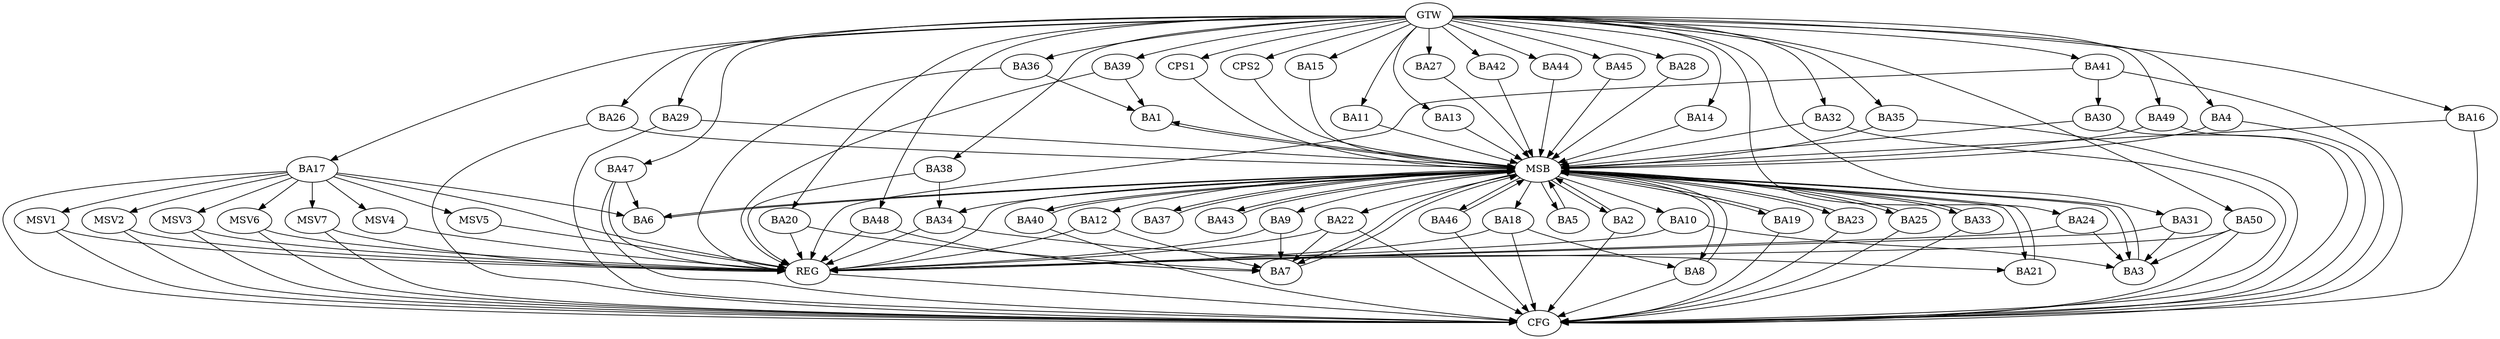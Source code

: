 strict digraph G {
  BA1 [ label="BA1" ];
  BA2 [ label="BA2" ];
  BA3 [ label="BA3" ];
  BA4 [ label="BA4" ];
  BA5 [ label="BA5" ];
  BA6 [ label="BA6" ];
  BA7 [ label="BA7" ];
  BA8 [ label="BA8" ];
  BA9 [ label="BA9" ];
  BA10 [ label="BA10" ];
  BA11 [ label="BA11" ];
  BA12 [ label="BA12" ];
  BA13 [ label="BA13" ];
  BA14 [ label="BA14" ];
  BA15 [ label="BA15" ];
  BA16 [ label="BA16" ];
  BA17 [ label="BA17" ];
  BA18 [ label="BA18" ];
  BA19 [ label="BA19" ];
  BA20 [ label="BA20" ];
  BA21 [ label="BA21" ];
  BA22 [ label="BA22" ];
  BA23 [ label="BA23" ];
  BA24 [ label="BA24" ];
  BA25 [ label="BA25" ];
  BA26 [ label="BA26" ];
  BA27 [ label="BA27" ];
  BA28 [ label="BA28" ];
  BA29 [ label="BA29" ];
  BA30 [ label="BA30" ];
  BA31 [ label="BA31" ];
  BA32 [ label="BA32" ];
  BA33 [ label="BA33" ];
  BA34 [ label="BA34" ];
  BA35 [ label="BA35" ];
  BA36 [ label="BA36" ];
  BA37 [ label="BA37" ];
  BA38 [ label="BA38" ];
  BA39 [ label="BA39" ];
  BA40 [ label="BA40" ];
  BA41 [ label="BA41" ];
  BA42 [ label="BA42" ];
  BA43 [ label="BA43" ];
  BA44 [ label="BA44" ];
  BA45 [ label="BA45" ];
  BA46 [ label="BA46" ];
  BA47 [ label="BA47" ];
  BA48 [ label="BA48" ];
  BA49 [ label="BA49" ];
  BA50 [ label="BA50" ];
  CPS1 [ label="CPS1" ];
  CPS2 [ label="CPS2" ];
  GTW [ label="GTW" ];
  REG [ label="REG" ];
  MSB [ label="MSB" ];
  CFG [ label="CFG" ];
  MSV1 [ label="MSV1" ];
  MSV2 [ label="MSV2" ];
  MSV3 [ label="MSV3" ];
  MSV4 [ label="MSV4" ];
  MSV5 [ label="MSV5" ];
  MSV6 [ label="MSV6" ];
  MSV7 [ label="MSV7" ];
  BA9 -> BA7;
  BA10 -> BA3;
  BA12 -> BA7;
  BA17 -> BA6;
  BA18 -> BA8;
  BA20 -> BA7;
  BA22 -> BA7;
  BA24 -> BA3;
  BA31 -> BA3;
  BA34 -> BA21;
  BA36 -> BA1;
  BA38 -> BA34;
  BA39 -> BA1;
  BA41 -> BA30;
  BA47 -> BA6;
  BA48 -> BA7;
  BA50 -> BA3;
  GTW -> BA4;
  GTW -> BA11;
  GTW -> BA13;
  GTW -> BA14;
  GTW -> BA15;
  GTW -> BA16;
  GTW -> BA17;
  GTW -> BA20;
  GTW -> BA24;
  GTW -> BA26;
  GTW -> BA27;
  GTW -> BA28;
  GTW -> BA29;
  GTW -> BA31;
  GTW -> BA32;
  GTW -> BA35;
  GTW -> BA36;
  GTW -> BA38;
  GTW -> BA39;
  GTW -> BA41;
  GTW -> BA42;
  GTW -> BA44;
  GTW -> BA45;
  GTW -> BA47;
  GTW -> BA48;
  GTW -> BA49;
  GTW -> BA50;
  GTW -> CPS1;
  GTW -> CPS2;
  BA9 -> REG;
  BA10 -> REG;
  BA12 -> REG;
  BA17 -> REG;
  BA18 -> REG;
  BA20 -> REG;
  BA22 -> REG;
  BA24 -> REG;
  BA31 -> REG;
  BA34 -> REG;
  BA36 -> REG;
  BA38 -> REG;
  BA39 -> REG;
  BA41 -> REG;
  BA47 -> REG;
  BA48 -> REG;
  BA50 -> REG;
  BA1 -> MSB;
  MSB -> BA2;
  MSB -> REG;
  BA2 -> MSB;
  MSB -> BA1;
  BA3 -> MSB;
  BA4 -> MSB;
  MSB -> BA3;
  BA5 -> MSB;
  BA6 -> MSB;
  BA7 -> MSB;
  MSB -> BA6;
  BA8 -> MSB;
  MSB -> BA7;
  BA11 -> MSB;
  MSB -> BA9;
  BA13 -> MSB;
  MSB -> BA12;
  BA14 -> MSB;
  BA15 -> MSB;
  BA16 -> MSB;
  BA19 -> MSB;
  BA21 -> MSB;
  BA23 -> MSB;
  BA25 -> MSB;
  BA26 -> MSB;
  BA27 -> MSB;
  MSB -> BA21;
  BA28 -> MSB;
  MSB -> BA8;
  BA29 -> MSB;
  BA30 -> MSB;
  BA32 -> MSB;
  MSB -> BA23;
  BA33 -> MSB;
  BA35 -> MSB;
  MSB -> BA25;
  BA37 -> MSB;
  BA40 -> MSB;
  MSB -> BA37;
  BA42 -> MSB;
  BA43 -> MSB;
  BA44 -> MSB;
  MSB -> BA43;
  BA45 -> MSB;
  MSB -> BA10;
  BA46 -> MSB;
  MSB -> BA33;
  BA49 -> MSB;
  CPS1 -> MSB;
  MSB -> BA34;
  MSB -> BA40;
  MSB -> BA5;
  CPS2 -> MSB;
  MSB -> BA18;
  MSB -> BA22;
  MSB -> BA46;
  MSB -> BA19;
  BA25 -> CFG;
  BA2 -> CFG;
  BA4 -> CFG;
  BA17 -> CFG;
  BA40 -> CFG;
  BA32 -> CFG;
  BA22 -> CFG;
  BA23 -> CFG;
  BA29 -> CFG;
  BA49 -> CFG;
  BA33 -> CFG;
  BA26 -> CFG;
  BA19 -> CFG;
  BA35 -> CFG;
  BA30 -> CFG;
  BA41 -> CFG;
  BA16 -> CFG;
  BA18 -> CFG;
  BA47 -> CFG;
  BA8 -> CFG;
  BA46 -> CFG;
  BA50 -> CFG;
  REG -> CFG;
  BA17 -> MSV1;
  BA17 -> MSV2;
  MSV1 -> REG;
  MSV1 -> CFG;
  MSV2 -> REG;
  MSV2 -> CFG;
  BA17 -> MSV3;
  BA17 -> MSV4;
  BA17 -> MSV5;
  BA17 -> MSV6;
  MSV3 -> REG;
  MSV3 -> CFG;
  MSV4 -> REG;
  MSV5 -> REG;
  MSV6 -> REG;
  MSV6 -> CFG;
  BA17 -> MSV7;
  MSV7 -> REG;
  MSV7 -> CFG;
}

